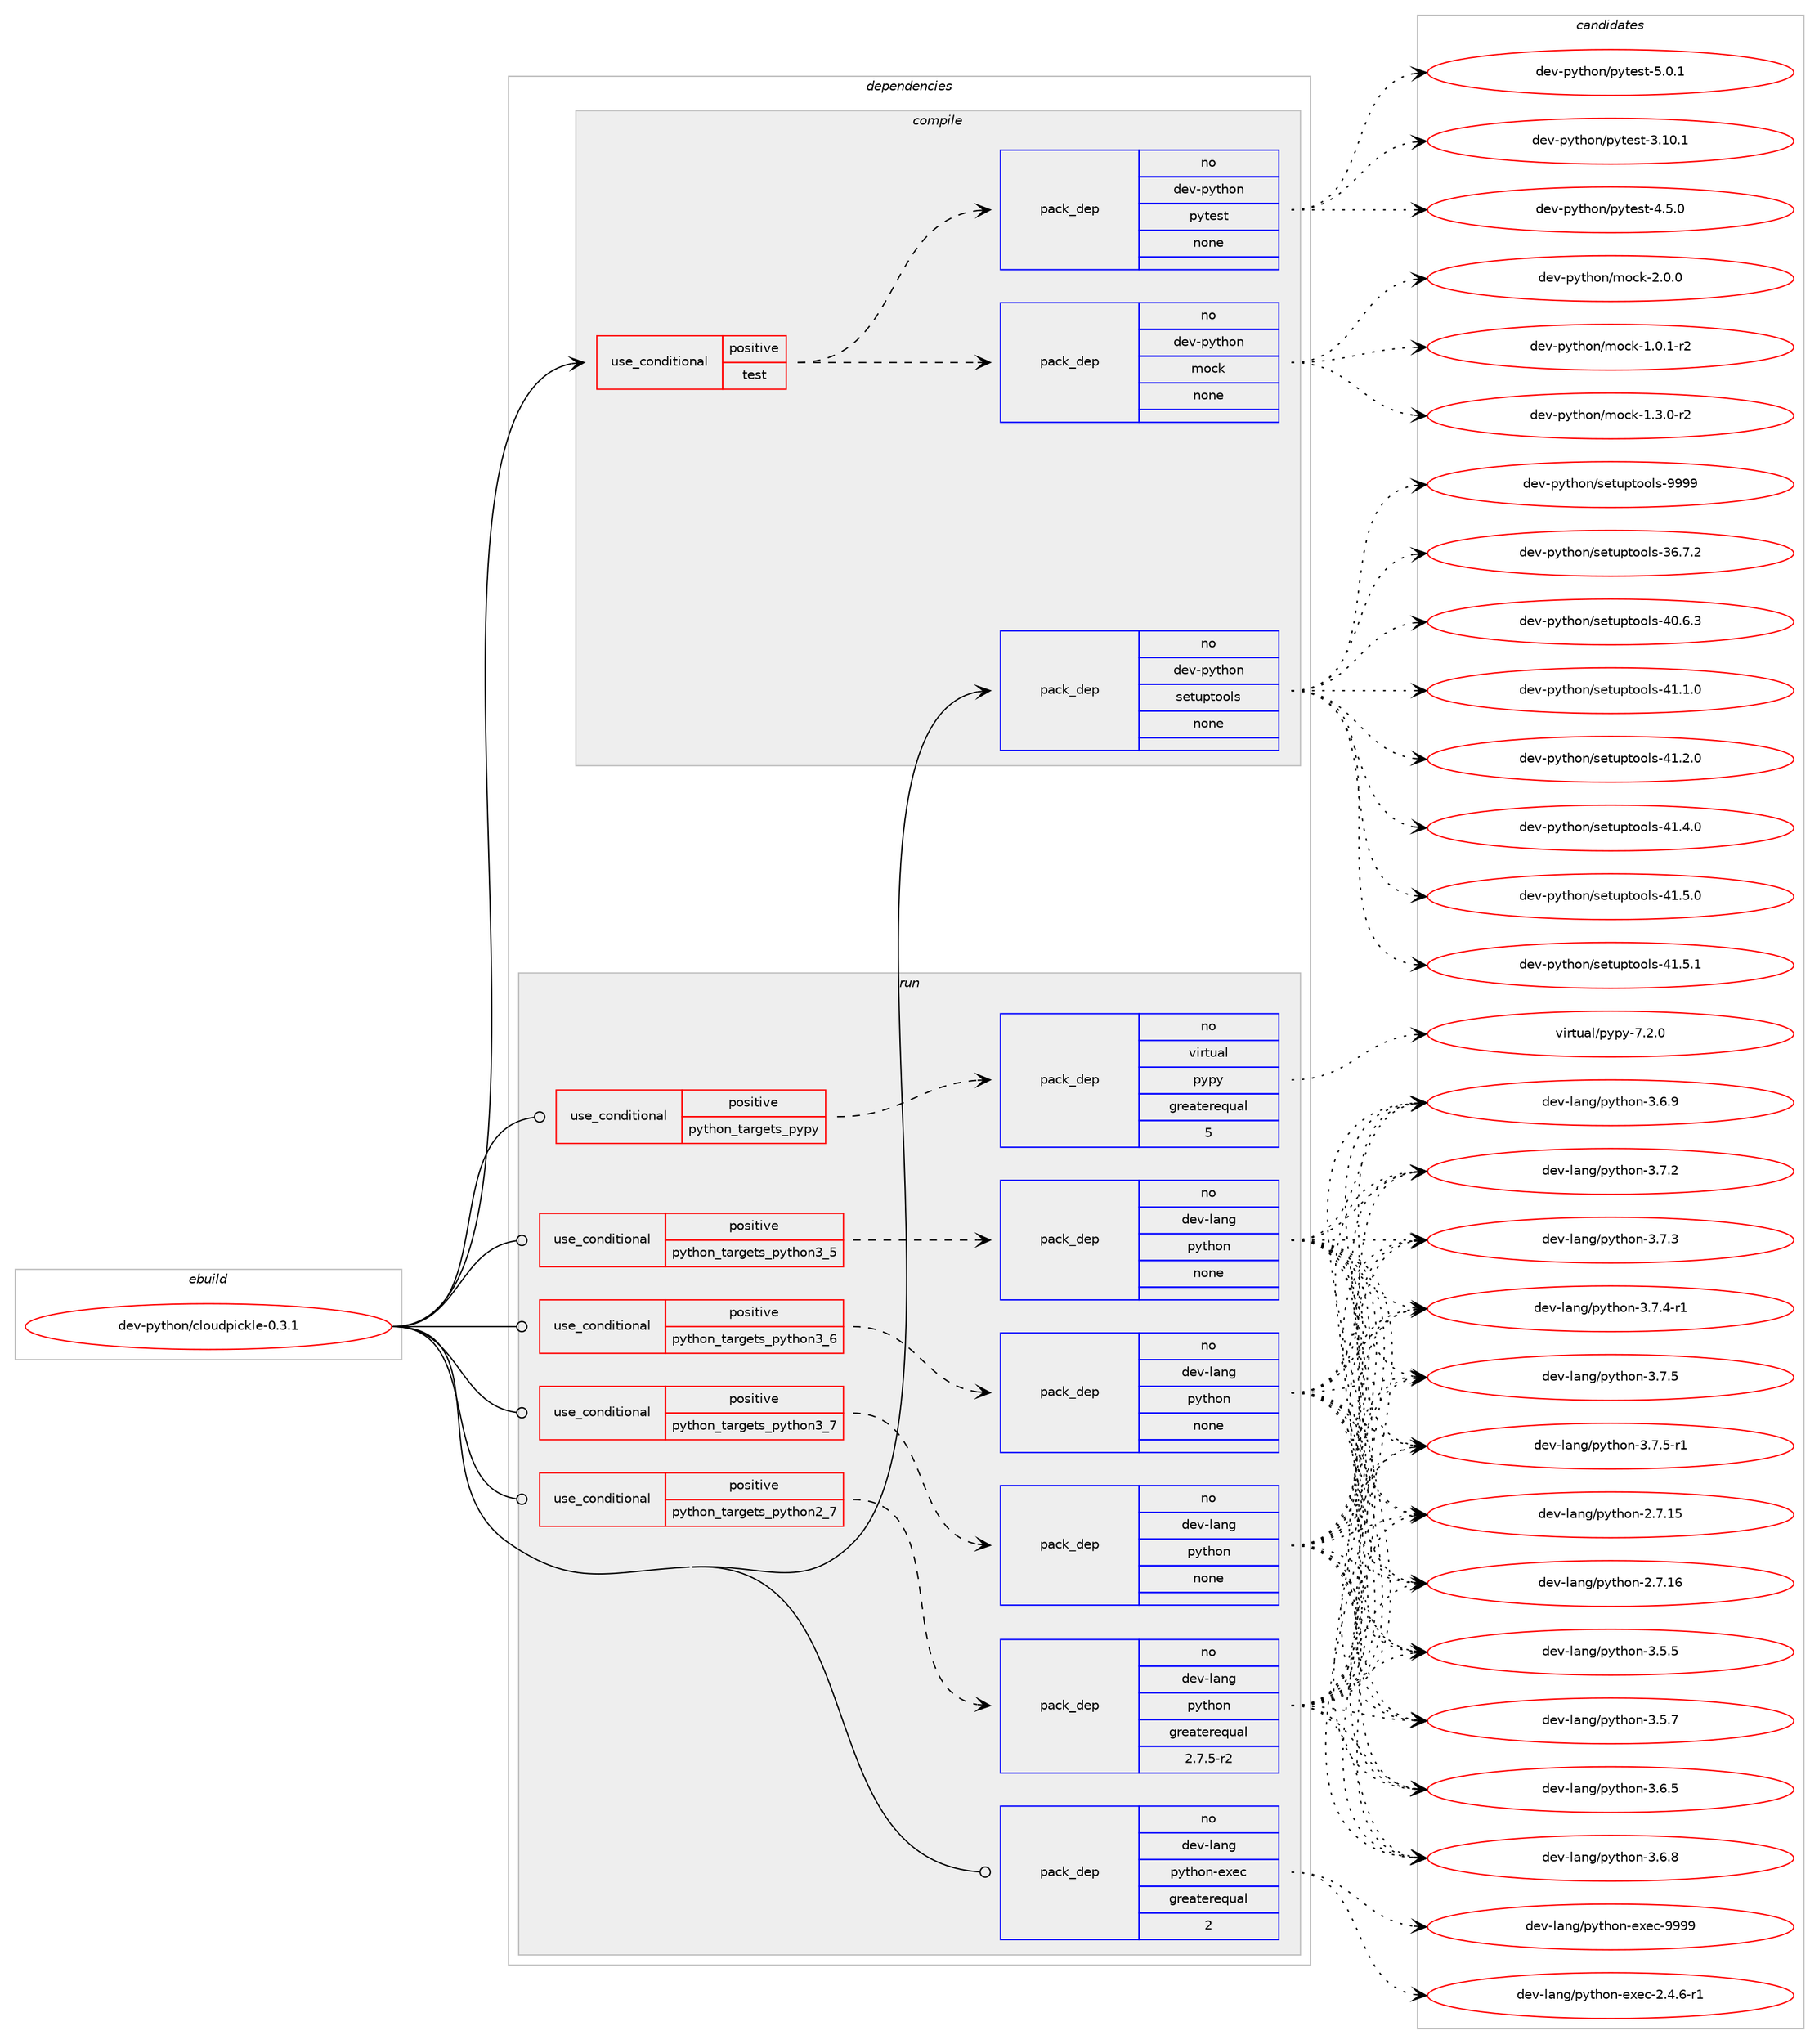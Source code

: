 digraph prolog {

# *************
# Graph options
# *************

newrank=true;
concentrate=true;
compound=true;
graph [rankdir=LR,fontname=Helvetica,fontsize=10,ranksep=1.5];#, ranksep=2.5, nodesep=0.2];
edge  [arrowhead=vee];
node  [fontname=Helvetica,fontsize=10];

# **********
# The ebuild
# **********

subgraph cluster_leftcol {
color=gray;
rank=same;
label=<<i>ebuild</i>>;
id [label="dev-python/cloudpickle-0.3.1", color=red, width=4, href="../dev-python/cloudpickle-0.3.1.svg"];
}

# ****************
# The dependencies
# ****************

subgraph cluster_midcol {
color=gray;
label=<<i>dependencies</i>>;
subgraph cluster_compile {
fillcolor="#eeeeee";
style=filled;
label=<<i>compile</i>>;
subgraph cond137659 {
dependency599315 [label=<<TABLE BORDER="0" CELLBORDER="1" CELLSPACING="0" CELLPADDING="4"><TR><TD ROWSPAN="3" CELLPADDING="10">use_conditional</TD></TR><TR><TD>positive</TD></TR><TR><TD>test</TD></TR></TABLE>>, shape=none, color=red];
subgraph pack449877 {
dependency599316 [label=<<TABLE BORDER="0" CELLBORDER="1" CELLSPACING="0" CELLPADDING="4" WIDTH="220"><TR><TD ROWSPAN="6" CELLPADDING="30">pack_dep</TD></TR><TR><TD WIDTH="110">no</TD></TR><TR><TD>dev-python</TD></TR><TR><TD>mock</TD></TR><TR><TD>none</TD></TR><TR><TD></TD></TR></TABLE>>, shape=none, color=blue];
}
dependency599315:e -> dependency599316:w [weight=20,style="dashed",arrowhead="vee"];
subgraph pack449878 {
dependency599317 [label=<<TABLE BORDER="0" CELLBORDER="1" CELLSPACING="0" CELLPADDING="4" WIDTH="220"><TR><TD ROWSPAN="6" CELLPADDING="30">pack_dep</TD></TR><TR><TD WIDTH="110">no</TD></TR><TR><TD>dev-python</TD></TR><TR><TD>pytest</TD></TR><TR><TD>none</TD></TR><TR><TD></TD></TR></TABLE>>, shape=none, color=blue];
}
dependency599315:e -> dependency599317:w [weight=20,style="dashed",arrowhead="vee"];
}
id:e -> dependency599315:w [weight=20,style="solid",arrowhead="vee"];
subgraph pack449879 {
dependency599318 [label=<<TABLE BORDER="0" CELLBORDER="1" CELLSPACING="0" CELLPADDING="4" WIDTH="220"><TR><TD ROWSPAN="6" CELLPADDING="30">pack_dep</TD></TR><TR><TD WIDTH="110">no</TD></TR><TR><TD>dev-python</TD></TR><TR><TD>setuptools</TD></TR><TR><TD>none</TD></TR><TR><TD></TD></TR></TABLE>>, shape=none, color=blue];
}
id:e -> dependency599318:w [weight=20,style="solid",arrowhead="vee"];
}
subgraph cluster_compileandrun {
fillcolor="#eeeeee";
style=filled;
label=<<i>compile and run</i>>;
}
subgraph cluster_run {
fillcolor="#eeeeee";
style=filled;
label=<<i>run</i>>;
subgraph cond137660 {
dependency599319 [label=<<TABLE BORDER="0" CELLBORDER="1" CELLSPACING="0" CELLPADDING="4"><TR><TD ROWSPAN="3" CELLPADDING="10">use_conditional</TD></TR><TR><TD>positive</TD></TR><TR><TD>python_targets_pypy</TD></TR></TABLE>>, shape=none, color=red];
subgraph pack449880 {
dependency599320 [label=<<TABLE BORDER="0" CELLBORDER="1" CELLSPACING="0" CELLPADDING="4" WIDTH="220"><TR><TD ROWSPAN="6" CELLPADDING="30">pack_dep</TD></TR><TR><TD WIDTH="110">no</TD></TR><TR><TD>virtual</TD></TR><TR><TD>pypy</TD></TR><TR><TD>greaterequal</TD></TR><TR><TD>5</TD></TR></TABLE>>, shape=none, color=blue];
}
dependency599319:e -> dependency599320:w [weight=20,style="dashed",arrowhead="vee"];
}
id:e -> dependency599319:w [weight=20,style="solid",arrowhead="odot"];
subgraph cond137661 {
dependency599321 [label=<<TABLE BORDER="0" CELLBORDER="1" CELLSPACING="0" CELLPADDING="4"><TR><TD ROWSPAN="3" CELLPADDING="10">use_conditional</TD></TR><TR><TD>positive</TD></TR><TR><TD>python_targets_python2_7</TD></TR></TABLE>>, shape=none, color=red];
subgraph pack449881 {
dependency599322 [label=<<TABLE BORDER="0" CELLBORDER="1" CELLSPACING="0" CELLPADDING="4" WIDTH="220"><TR><TD ROWSPAN="6" CELLPADDING="30">pack_dep</TD></TR><TR><TD WIDTH="110">no</TD></TR><TR><TD>dev-lang</TD></TR><TR><TD>python</TD></TR><TR><TD>greaterequal</TD></TR><TR><TD>2.7.5-r2</TD></TR></TABLE>>, shape=none, color=blue];
}
dependency599321:e -> dependency599322:w [weight=20,style="dashed",arrowhead="vee"];
}
id:e -> dependency599321:w [weight=20,style="solid",arrowhead="odot"];
subgraph cond137662 {
dependency599323 [label=<<TABLE BORDER="0" CELLBORDER="1" CELLSPACING="0" CELLPADDING="4"><TR><TD ROWSPAN="3" CELLPADDING="10">use_conditional</TD></TR><TR><TD>positive</TD></TR><TR><TD>python_targets_python3_5</TD></TR></TABLE>>, shape=none, color=red];
subgraph pack449882 {
dependency599324 [label=<<TABLE BORDER="0" CELLBORDER="1" CELLSPACING="0" CELLPADDING="4" WIDTH="220"><TR><TD ROWSPAN="6" CELLPADDING="30">pack_dep</TD></TR><TR><TD WIDTH="110">no</TD></TR><TR><TD>dev-lang</TD></TR><TR><TD>python</TD></TR><TR><TD>none</TD></TR><TR><TD></TD></TR></TABLE>>, shape=none, color=blue];
}
dependency599323:e -> dependency599324:w [weight=20,style="dashed",arrowhead="vee"];
}
id:e -> dependency599323:w [weight=20,style="solid",arrowhead="odot"];
subgraph cond137663 {
dependency599325 [label=<<TABLE BORDER="0" CELLBORDER="1" CELLSPACING="0" CELLPADDING="4"><TR><TD ROWSPAN="3" CELLPADDING="10">use_conditional</TD></TR><TR><TD>positive</TD></TR><TR><TD>python_targets_python3_6</TD></TR></TABLE>>, shape=none, color=red];
subgraph pack449883 {
dependency599326 [label=<<TABLE BORDER="0" CELLBORDER="1" CELLSPACING="0" CELLPADDING="4" WIDTH="220"><TR><TD ROWSPAN="6" CELLPADDING="30">pack_dep</TD></TR><TR><TD WIDTH="110">no</TD></TR><TR><TD>dev-lang</TD></TR><TR><TD>python</TD></TR><TR><TD>none</TD></TR><TR><TD></TD></TR></TABLE>>, shape=none, color=blue];
}
dependency599325:e -> dependency599326:w [weight=20,style="dashed",arrowhead="vee"];
}
id:e -> dependency599325:w [weight=20,style="solid",arrowhead="odot"];
subgraph cond137664 {
dependency599327 [label=<<TABLE BORDER="0" CELLBORDER="1" CELLSPACING="0" CELLPADDING="4"><TR><TD ROWSPAN="3" CELLPADDING="10">use_conditional</TD></TR><TR><TD>positive</TD></TR><TR><TD>python_targets_python3_7</TD></TR></TABLE>>, shape=none, color=red];
subgraph pack449884 {
dependency599328 [label=<<TABLE BORDER="0" CELLBORDER="1" CELLSPACING="0" CELLPADDING="4" WIDTH="220"><TR><TD ROWSPAN="6" CELLPADDING="30">pack_dep</TD></TR><TR><TD WIDTH="110">no</TD></TR><TR><TD>dev-lang</TD></TR><TR><TD>python</TD></TR><TR><TD>none</TD></TR><TR><TD></TD></TR></TABLE>>, shape=none, color=blue];
}
dependency599327:e -> dependency599328:w [weight=20,style="dashed",arrowhead="vee"];
}
id:e -> dependency599327:w [weight=20,style="solid",arrowhead="odot"];
subgraph pack449885 {
dependency599329 [label=<<TABLE BORDER="0" CELLBORDER="1" CELLSPACING="0" CELLPADDING="4" WIDTH="220"><TR><TD ROWSPAN="6" CELLPADDING="30">pack_dep</TD></TR><TR><TD WIDTH="110">no</TD></TR><TR><TD>dev-lang</TD></TR><TR><TD>python-exec</TD></TR><TR><TD>greaterequal</TD></TR><TR><TD>2</TD></TR></TABLE>>, shape=none, color=blue];
}
id:e -> dependency599329:w [weight=20,style="solid",arrowhead="odot"];
}
}

# **************
# The candidates
# **************

subgraph cluster_choices {
rank=same;
color=gray;
label=<<i>candidates</i>>;

subgraph choice449877 {
color=black;
nodesep=1;
choice1001011184511212111610411111047109111991074549464846494511450 [label="dev-python/mock-1.0.1-r2", color=red, width=4,href="../dev-python/mock-1.0.1-r2.svg"];
choice1001011184511212111610411111047109111991074549465146484511450 [label="dev-python/mock-1.3.0-r2", color=red, width=4,href="../dev-python/mock-1.3.0-r2.svg"];
choice100101118451121211161041111104710911199107455046484648 [label="dev-python/mock-2.0.0", color=red, width=4,href="../dev-python/mock-2.0.0.svg"];
dependency599316:e -> choice1001011184511212111610411111047109111991074549464846494511450:w [style=dotted,weight="100"];
dependency599316:e -> choice1001011184511212111610411111047109111991074549465146484511450:w [style=dotted,weight="100"];
dependency599316:e -> choice100101118451121211161041111104710911199107455046484648:w [style=dotted,weight="100"];
}
subgraph choice449878 {
color=black;
nodesep=1;
choice100101118451121211161041111104711212111610111511645514649484649 [label="dev-python/pytest-3.10.1", color=red, width=4,href="../dev-python/pytest-3.10.1.svg"];
choice1001011184511212111610411111047112121116101115116455246534648 [label="dev-python/pytest-4.5.0", color=red, width=4,href="../dev-python/pytest-4.5.0.svg"];
choice1001011184511212111610411111047112121116101115116455346484649 [label="dev-python/pytest-5.0.1", color=red, width=4,href="../dev-python/pytest-5.0.1.svg"];
dependency599317:e -> choice100101118451121211161041111104711212111610111511645514649484649:w [style=dotted,weight="100"];
dependency599317:e -> choice1001011184511212111610411111047112121116101115116455246534648:w [style=dotted,weight="100"];
dependency599317:e -> choice1001011184511212111610411111047112121116101115116455346484649:w [style=dotted,weight="100"];
}
subgraph choice449879 {
color=black;
nodesep=1;
choice100101118451121211161041111104711510111611711211611111110811545515446554650 [label="dev-python/setuptools-36.7.2", color=red, width=4,href="../dev-python/setuptools-36.7.2.svg"];
choice100101118451121211161041111104711510111611711211611111110811545524846544651 [label="dev-python/setuptools-40.6.3", color=red, width=4,href="../dev-python/setuptools-40.6.3.svg"];
choice100101118451121211161041111104711510111611711211611111110811545524946494648 [label="dev-python/setuptools-41.1.0", color=red, width=4,href="../dev-python/setuptools-41.1.0.svg"];
choice100101118451121211161041111104711510111611711211611111110811545524946504648 [label="dev-python/setuptools-41.2.0", color=red, width=4,href="../dev-python/setuptools-41.2.0.svg"];
choice100101118451121211161041111104711510111611711211611111110811545524946524648 [label="dev-python/setuptools-41.4.0", color=red, width=4,href="../dev-python/setuptools-41.4.0.svg"];
choice100101118451121211161041111104711510111611711211611111110811545524946534648 [label="dev-python/setuptools-41.5.0", color=red, width=4,href="../dev-python/setuptools-41.5.0.svg"];
choice100101118451121211161041111104711510111611711211611111110811545524946534649 [label="dev-python/setuptools-41.5.1", color=red, width=4,href="../dev-python/setuptools-41.5.1.svg"];
choice10010111845112121116104111110471151011161171121161111111081154557575757 [label="dev-python/setuptools-9999", color=red, width=4,href="../dev-python/setuptools-9999.svg"];
dependency599318:e -> choice100101118451121211161041111104711510111611711211611111110811545515446554650:w [style=dotted,weight="100"];
dependency599318:e -> choice100101118451121211161041111104711510111611711211611111110811545524846544651:w [style=dotted,weight="100"];
dependency599318:e -> choice100101118451121211161041111104711510111611711211611111110811545524946494648:w [style=dotted,weight="100"];
dependency599318:e -> choice100101118451121211161041111104711510111611711211611111110811545524946504648:w [style=dotted,weight="100"];
dependency599318:e -> choice100101118451121211161041111104711510111611711211611111110811545524946524648:w [style=dotted,weight="100"];
dependency599318:e -> choice100101118451121211161041111104711510111611711211611111110811545524946534648:w [style=dotted,weight="100"];
dependency599318:e -> choice100101118451121211161041111104711510111611711211611111110811545524946534649:w [style=dotted,weight="100"];
dependency599318:e -> choice10010111845112121116104111110471151011161171121161111111081154557575757:w [style=dotted,weight="100"];
}
subgraph choice449880 {
color=black;
nodesep=1;
choice1181051141161179710847112121112121455546504648 [label="virtual/pypy-7.2.0", color=red, width=4,href="../virtual/pypy-7.2.0.svg"];
dependency599320:e -> choice1181051141161179710847112121112121455546504648:w [style=dotted,weight="100"];
}
subgraph choice449881 {
color=black;
nodesep=1;
choice10010111845108971101034711212111610411111045504655464953 [label="dev-lang/python-2.7.15", color=red, width=4,href="../dev-lang/python-2.7.15.svg"];
choice10010111845108971101034711212111610411111045504655464954 [label="dev-lang/python-2.7.16", color=red, width=4,href="../dev-lang/python-2.7.16.svg"];
choice100101118451089711010347112121116104111110455146534653 [label="dev-lang/python-3.5.5", color=red, width=4,href="../dev-lang/python-3.5.5.svg"];
choice100101118451089711010347112121116104111110455146534655 [label="dev-lang/python-3.5.7", color=red, width=4,href="../dev-lang/python-3.5.7.svg"];
choice100101118451089711010347112121116104111110455146544653 [label="dev-lang/python-3.6.5", color=red, width=4,href="../dev-lang/python-3.6.5.svg"];
choice100101118451089711010347112121116104111110455146544656 [label="dev-lang/python-3.6.8", color=red, width=4,href="../dev-lang/python-3.6.8.svg"];
choice100101118451089711010347112121116104111110455146544657 [label="dev-lang/python-3.6.9", color=red, width=4,href="../dev-lang/python-3.6.9.svg"];
choice100101118451089711010347112121116104111110455146554650 [label="dev-lang/python-3.7.2", color=red, width=4,href="../dev-lang/python-3.7.2.svg"];
choice100101118451089711010347112121116104111110455146554651 [label="dev-lang/python-3.7.3", color=red, width=4,href="../dev-lang/python-3.7.3.svg"];
choice1001011184510897110103471121211161041111104551465546524511449 [label="dev-lang/python-3.7.4-r1", color=red, width=4,href="../dev-lang/python-3.7.4-r1.svg"];
choice100101118451089711010347112121116104111110455146554653 [label="dev-lang/python-3.7.5", color=red, width=4,href="../dev-lang/python-3.7.5.svg"];
choice1001011184510897110103471121211161041111104551465546534511449 [label="dev-lang/python-3.7.5-r1", color=red, width=4,href="../dev-lang/python-3.7.5-r1.svg"];
dependency599322:e -> choice10010111845108971101034711212111610411111045504655464953:w [style=dotted,weight="100"];
dependency599322:e -> choice10010111845108971101034711212111610411111045504655464954:w [style=dotted,weight="100"];
dependency599322:e -> choice100101118451089711010347112121116104111110455146534653:w [style=dotted,weight="100"];
dependency599322:e -> choice100101118451089711010347112121116104111110455146534655:w [style=dotted,weight="100"];
dependency599322:e -> choice100101118451089711010347112121116104111110455146544653:w [style=dotted,weight="100"];
dependency599322:e -> choice100101118451089711010347112121116104111110455146544656:w [style=dotted,weight="100"];
dependency599322:e -> choice100101118451089711010347112121116104111110455146544657:w [style=dotted,weight="100"];
dependency599322:e -> choice100101118451089711010347112121116104111110455146554650:w [style=dotted,weight="100"];
dependency599322:e -> choice100101118451089711010347112121116104111110455146554651:w [style=dotted,weight="100"];
dependency599322:e -> choice1001011184510897110103471121211161041111104551465546524511449:w [style=dotted,weight="100"];
dependency599322:e -> choice100101118451089711010347112121116104111110455146554653:w [style=dotted,weight="100"];
dependency599322:e -> choice1001011184510897110103471121211161041111104551465546534511449:w [style=dotted,weight="100"];
}
subgraph choice449882 {
color=black;
nodesep=1;
choice10010111845108971101034711212111610411111045504655464953 [label="dev-lang/python-2.7.15", color=red, width=4,href="../dev-lang/python-2.7.15.svg"];
choice10010111845108971101034711212111610411111045504655464954 [label="dev-lang/python-2.7.16", color=red, width=4,href="../dev-lang/python-2.7.16.svg"];
choice100101118451089711010347112121116104111110455146534653 [label="dev-lang/python-3.5.5", color=red, width=4,href="../dev-lang/python-3.5.5.svg"];
choice100101118451089711010347112121116104111110455146534655 [label="dev-lang/python-3.5.7", color=red, width=4,href="../dev-lang/python-3.5.7.svg"];
choice100101118451089711010347112121116104111110455146544653 [label="dev-lang/python-3.6.5", color=red, width=4,href="../dev-lang/python-3.6.5.svg"];
choice100101118451089711010347112121116104111110455146544656 [label="dev-lang/python-3.6.8", color=red, width=4,href="../dev-lang/python-3.6.8.svg"];
choice100101118451089711010347112121116104111110455146544657 [label="dev-lang/python-3.6.9", color=red, width=4,href="../dev-lang/python-3.6.9.svg"];
choice100101118451089711010347112121116104111110455146554650 [label="dev-lang/python-3.7.2", color=red, width=4,href="../dev-lang/python-3.7.2.svg"];
choice100101118451089711010347112121116104111110455146554651 [label="dev-lang/python-3.7.3", color=red, width=4,href="../dev-lang/python-3.7.3.svg"];
choice1001011184510897110103471121211161041111104551465546524511449 [label="dev-lang/python-3.7.4-r1", color=red, width=4,href="../dev-lang/python-3.7.4-r1.svg"];
choice100101118451089711010347112121116104111110455146554653 [label="dev-lang/python-3.7.5", color=red, width=4,href="../dev-lang/python-3.7.5.svg"];
choice1001011184510897110103471121211161041111104551465546534511449 [label="dev-lang/python-3.7.5-r1", color=red, width=4,href="../dev-lang/python-3.7.5-r1.svg"];
dependency599324:e -> choice10010111845108971101034711212111610411111045504655464953:w [style=dotted,weight="100"];
dependency599324:e -> choice10010111845108971101034711212111610411111045504655464954:w [style=dotted,weight="100"];
dependency599324:e -> choice100101118451089711010347112121116104111110455146534653:w [style=dotted,weight="100"];
dependency599324:e -> choice100101118451089711010347112121116104111110455146534655:w [style=dotted,weight="100"];
dependency599324:e -> choice100101118451089711010347112121116104111110455146544653:w [style=dotted,weight="100"];
dependency599324:e -> choice100101118451089711010347112121116104111110455146544656:w [style=dotted,weight="100"];
dependency599324:e -> choice100101118451089711010347112121116104111110455146544657:w [style=dotted,weight="100"];
dependency599324:e -> choice100101118451089711010347112121116104111110455146554650:w [style=dotted,weight="100"];
dependency599324:e -> choice100101118451089711010347112121116104111110455146554651:w [style=dotted,weight="100"];
dependency599324:e -> choice1001011184510897110103471121211161041111104551465546524511449:w [style=dotted,weight="100"];
dependency599324:e -> choice100101118451089711010347112121116104111110455146554653:w [style=dotted,weight="100"];
dependency599324:e -> choice1001011184510897110103471121211161041111104551465546534511449:w [style=dotted,weight="100"];
}
subgraph choice449883 {
color=black;
nodesep=1;
choice10010111845108971101034711212111610411111045504655464953 [label="dev-lang/python-2.7.15", color=red, width=4,href="../dev-lang/python-2.7.15.svg"];
choice10010111845108971101034711212111610411111045504655464954 [label="dev-lang/python-2.7.16", color=red, width=4,href="../dev-lang/python-2.7.16.svg"];
choice100101118451089711010347112121116104111110455146534653 [label="dev-lang/python-3.5.5", color=red, width=4,href="../dev-lang/python-3.5.5.svg"];
choice100101118451089711010347112121116104111110455146534655 [label="dev-lang/python-3.5.7", color=red, width=4,href="../dev-lang/python-3.5.7.svg"];
choice100101118451089711010347112121116104111110455146544653 [label="dev-lang/python-3.6.5", color=red, width=4,href="../dev-lang/python-3.6.5.svg"];
choice100101118451089711010347112121116104111110455146544656 [label="dev-lang/python-3.6.8", color=red, width=4,href="../dev-lang/python-3.6.8.svg"];
choice100101118451089711010347112121116104111110455146544657 [label="dev-lang/python-3.6.9", color=red, width=4,href="../dev-lang/python-3.6.9.svg"];
choice100101118451089711010347112121116104111110455146554650 [label="dev-lang/python-3.7.2", color=red, width=4,href="../dev-lang/python-3.7.2.svg"];
choice100101118451089711010347112121116104111110455146554651 [label="dev-lang/python-3.7.3", color=red, width=4,href="../dev-lang/python-3.7.3.svg"];
choice1001011184510897110103471121211161041111104551465546524511449 [label="dev-lang/python-3.7.4-r1", color=red, width=4,href="../dev-lang/python-3.7.4-r1.svg"];
choice100101118451089711010347112121116104111110455146554653 [label="dev-lang/python-3.7.5", color=red, width=4,href="../dev-lang/python-3.7.5.svg"];
choice1001011184510897110103471121211161041111104551465546534511449 [label="dev-lang/python-3.7.5-r1", color=red, width=4,href="../dev-lang/python-3.7.5-r1.svg"];
dependency599326:e -> choice10010111845108971101034711212111610411111045504655464953:w [style=dotted,weight="100"];
dependency599326:e -> choice10010111845108971101034711212111610411111045504655464954:w [style=dotted,weight="100"];
dependency599326:e -> choice100101118451089711010347112121116104111110455146534653:w [style=dotted,weight="100"];
dependency599326:e -> choice100101118451089711010347112121116104111110455146534655:w [style=dotted,weight="100"];
dependency599326:e -> choice100101118451089711010347112121116104111110455146544653:w [style=dotted,weight="100"];
dependency599326:e -> choice100101118451089711010347112121116104111110455146544656:w [style=dotted,weight="100"];
dependency599326:e -> choice100101118451089711010347112121116104111110455146544657:w [style=dotted,weight="100"];
dependency599326:e -> choice100101118451089711010347112121116104111110455146554650:w [style=dotted,weight="100"];
dependency599326:e -> choice100101118451089711010347112121116104111110455146554651:w [style=dotted,weight="100"];
dependency599326:e -> choice1001011184510897110103471121211161041111104551465546524511449:w [style=dotted,weight="100"];
dependency599326:e -> choice100101118451089711010347112121116104111110455146554653:w [style=dotted,weight="100"];
dependency599326:e -> choice1001011184510897110103471121211161041111104551465546534511449:w [style=dotted,weight="100"];
}
subgraph choice449884 {
color=black;
nodesep=1;
choice10010111845108971101034711212111610411111045504655464953 [label="dev-lang/python-2.7.15", color=red, width=4,href="../dev-lang/python-2.7.15.svg"];
choice10010111845108971101034711212111610411111045504655464954 [label="dev-lang/python-2.7.16", color=red, width=4,href="../dev-lang/python-2.7.16.svg"];
choice100101118451089711010347112121116104111110455146534653 [label="dev-lang/python-3.5.5", color=red, width=4,href="../dev-lang/python-3.5.5.svg"];
choice100101118451089711010347112121116104111110455146534655 [label="dev-lang/python-3.5.7", color=red, width=4,href="../dev-lang/python-3.5.7.svg"];
choice100101118451089711010347112121116104111110455146544653 [label="dev-lang/python-3.6.5", color=red, width=4,href="../dev-lang/python-3.6.5.svg"];
choice100101118451089711010347112121116104111110455146544656 [label="dev-lang/python-3.6.8", color=red, width=4,href="../dev-lang/python-3.6.8.svg"];
choice100101118451089711010347112121116104111110455146544657 [label="dev-lang/python-3.6.9", color=red, width=4,href="../dev-lang/python-3.6.9.svg"];
choice100101118451089711010347112121116104111110455146554650 [label="dev-lang/python-3.7.2", color=red, width=4,href="../dev-lang/python-3.7.2.svg"];
choice100101118451089711010347112121116104111110455146554651 [label="dev-lang/python-3.7.3", color=red, width=4,href="../dev-lang/python-3.7.3.svg"];
choice1001011184510897110103471121211161041111104551465546524511449 [label="dev-lang/python-3.7.4-r1", color=red, width=4,href="../dev-lang/python-3.7.4-r1.svg"];
choice100101118451089711010347112121116104111110455146554653 [label="dev-lang/python-3.7.5", color=red, width=4,href="../dev-lang/python-3.7.5.svg"];
choice1001011184510897110103471121211161041111104551465546534511449 [label="dev-lang/python-3.7.5-r1", color=red, width=4,href="../dev-lang/python-3.7.5-r1.svg"];
dependency599328:e -> choice10010111845108971101034711212111610411111045504655464953:w [style=dotted,weight="100"];
dependency599328:e -> choice10010111845108971101034711212111610411111045504655464954:w [style=dotted,weight="100"];
dependency599328:e -> choice100101118451089711010347112121116104111110455146534653:w [style=dotted,weight="100"];
dependency599328:e -> choice100101118451089711010347112121116104111110455146534655:w [style=dotted,weight="100"];
dependency599328:e -> choice100101118451089711010347112121116104111110455146544653:w [style=dotted,weight="100"];
dependency599328:e -> choice100101118451089711010347112121116104111110455146544656:w [style=dotted,weight="100"];
dependency599328:e -> choice100101118451089711010347112121116104111110455146544657:w [style=dotted,weight="100"];
dependency599328:e -> choice100101118451089711010347112121116104111110455146554650:w [style=dotted,weight="100"];
dependency599328:e -> choice100101118451089711010347112121116104111110455146554651:w [style=dotted,weight="100"];
dependency599328:e -> choice1001011184510897110103471121211161041111104551465546524511449:w [style=dotted,weight="100"];
dependency599328:e -> choice100101118451089711010347112121116104111110455146554653:w [style=dotted,weight="100"];
dependency599328:e -> choice1001011184510897110103471121211161041111104551465546534511449:w [style=dotted,weight="100"];
}
subgraph choice449885 {
color=black;
nodesep=1;
choice10010111845108971101034711212111610411111045101120101994550465246544511449 [label="dev-lang/python-exec-2.4.6-r1", color=red, width=4,href="../dev-lang/python-exec-2.4.6-r1.svg"];
choice10010111845108971101034711212111610411111045101120101994557575757 [label="dev-lang/python-exec-9999", color=red, width=4,href="../dev-lang/python-exec-9999.svg"];
dependency599329:e -> choice10010111845108971101034711212111610411111045101120101994550465246544511449:w [style=dotted,weight="100"];
dependency599329:e -> choice10010111845108971101034711212111610411111045101120101994557575757:w [style=dotted,weight="100"];
}
}

}
